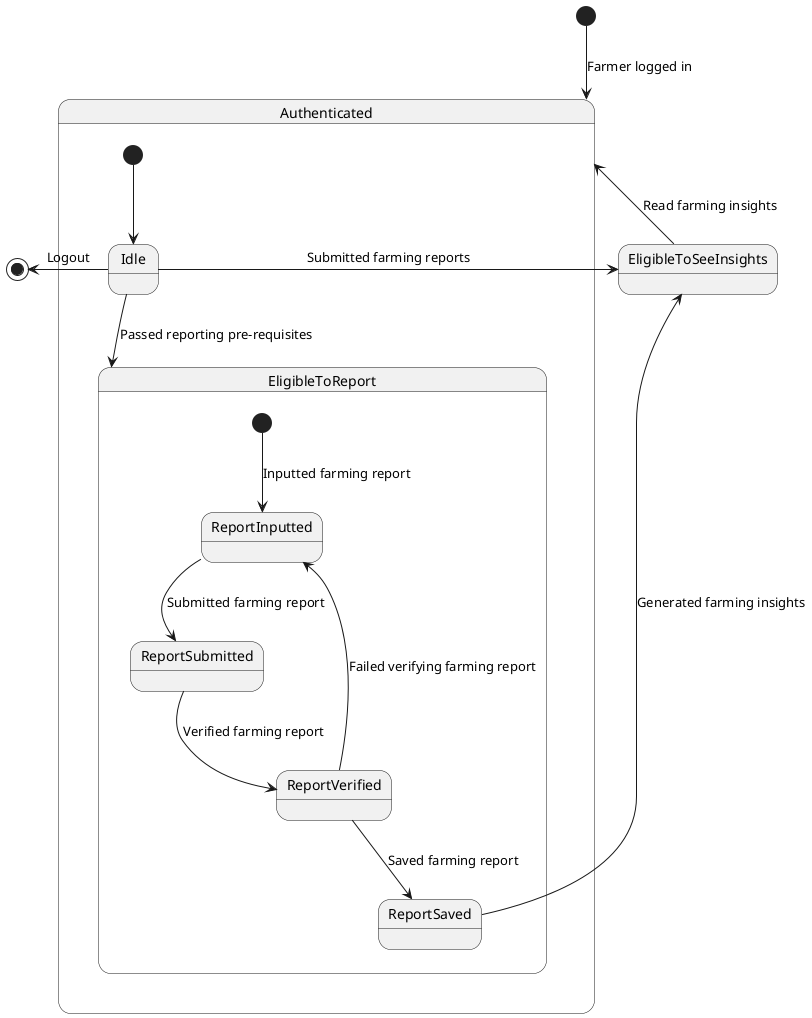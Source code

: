 @startuml

[*] --> Authenticated : Farmer logged in

EligibleToSeeInsights --> Authenticated : Read farming insights

state Authenticated {
    [*] --> Idle
    Idle --> EligibleToReport : Passed reporting pre-requisites
    Idle -> EligibleToSeeInsights : Submitted farming reports
}

state EligibleToReport {
    [*] --> ReportInputted : Inputted farming report
    ReportInputted --> ReportSubmitted : Submitted farming report
    ReportSubmitted --> ReportVerified : Verified farming report
    ReportVerified --> ReportSaved : Saved farming report
    ReportVerified --> ReportInputted : Failed verifying farming report
    ReportSaved --> EligibleToSeeInsights : Generated farming insights
}

' state EligibleToSeeInsights {
'     [*] --> InsightRead : Read farming insights
' }

' EligibleToReport --> Idle : Hello

Idle -left-> [*] : Logout

@enduml